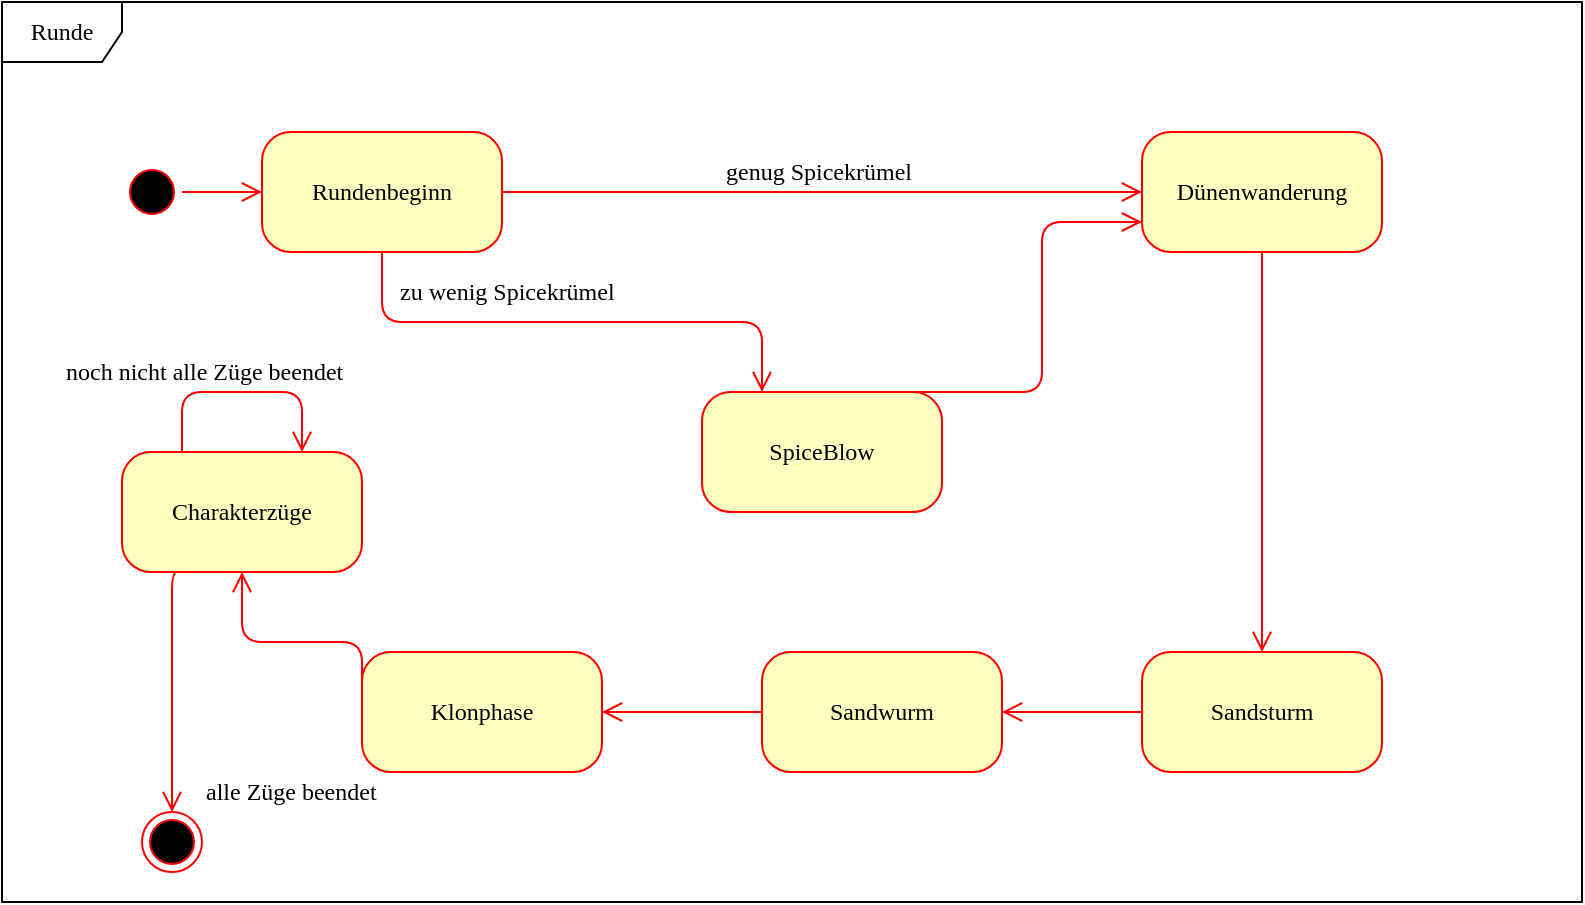 <mxfile version="16.2.2" type="device"><diagram name="Page-1" id="58cdce13-f638-feb5-8d6f-7d28b1aa9fa0"><mxGraphModel dx="1008" dy="574" grid="1" gridSize="10" guides="1" tooltips="1" connect="1" arrows="1" fold="1" page="1" pageScale="1" pageWidth="1100" pageHeight="850" background="none" math="0" shadow="0"><root><mxCell id="0"/><mxCell id="1" parent="0"/><mxCell id="2a3bc250acf0617d-8" value="Runde" style="shape=umlFrame;whiteSpace=wrap;html=1;rounded=1;shadow=0;comic=0;labelBackgroundColor=none;strokeWidth=1;fontFamily=Verdana;fontSize=12;align=center;" parent="1" vertex="1"><mxGeometry x="70" y="55" width="790" height="450" as="geometry"/></mxCell><mxCell id="382b91b5511bd0f7-1" value="" style="ellipse;html=1;shape=startState;fillColor=#000000;strokeColor=#ff0000;rounded=1;shadow=0;comic=0;labelBackgroundColor=none;fontFamily=Verdana;fontSize=12;fontColor=#000000;align=center;direction=south;" parent="1" vertex="1"><mxGeometry x="130" y="135" width="30" height="30" as="geometry"/></mxCell><mxCell id="382b91b5511bd0f7-5" value="SpiceBlow" style="rounded=1;whiteSpace=wrap;html=1;arcSize=24;fillColor=#ffffc0;strokeColor=#ff0000;shadow=0;comic=0;labelBackgroundColor=none;fontFamily=Verdana;fontSize=12;fontColor=#000000;align=center;" parent="1" vertex="1"><mxGeometry x="420" y="250" width="120" height="60" as="geometry"/></mxCell><mxCell id="382b91b5511bd0f7-6" value="Rundenbeginn" style="rounded=1;whiteSpace=wrap;html=1;arcSize=24;fillColor=#ffffc0;strokeColor=#ff0000;shadow=0;comic=0;labelBackgroundColor=none;fontFamily=Verdana;fontSize=12;fontColor=#000000;align=center;" parent="1" vertex="1"><mxGeometry x="200" y="120" width="120" height="60" as="geometry"/></mxCell><mxCell id="382b91b5511bd0f7-7" value="Sandsturm" style="rounded=1;whiteSpace=wrap;html=1;arcSize=24;fillColor=#ffffc0;strokeColor=#ff0000;shadow=0;comic=0;labelBackgroundColor=none;fontFamily=Verdana;fontSize=12;fontColor=#000000;align=center;" parent="1" vertex="1"><mxGeometry x="640" y="380" width="120" height="60" as="geometry"/></mxCell><mxCell id="3cde6dad864a17aa-13" value="noch nicht alle Züge beendet" style="edgeStyle=elbowEdgeStyle;html=1;exitX=0.25;exitY=0;labelBackgroundColor=none;endArrow=open;endSize=8;strokeColor=#ff0000;fontFamily=Verdana;fontSize=12;align=left;exitDx=0;exitDy=0;entryX=0.75;entryY=0;entryDx=0;entryDy=0;" parent="1" source="qO3ueZhDd7ao48pQWdWz-10" target="qO3ueZhDd7ao48pQWdWz-10" edge="1"><mxGeometry x="-0.333" y="71" relative="1" as="geometry"><mxPoint x="420" y="330" as="sourcePoint"/><mxPoint x="250" y="310" as="targetPoint"/><Array as="points"><mxPoint x="200" y="250"/><mxPoint x="270" y="270"/></Array><mxPoint x="-70" y="61" as="offset"/></mxGeometry></mxCell><mxCell id="382b91b5511bd0f7-10" value="Sandwurm" style="rounded=1;whiteSpace=wrap;html=1;arcSize=24;fillColor=#ffffc0;strokeColor=#ff0000;shadow=0;comic=0;labelBackgroundColor=none;fontFamily=Verdana;fontSize=12;fontColor=#000000;align=center;" parent="1" vertex="1"><mxGeometry x="450" y="380" width="120" height="60" as="geometry"/></mxCell><mxCell id="2a3bc250acf0617d-9" style="edgeStyle=orthogonalEdgeStyle;html=1;labelBackgroundColor=none;endArrow=open;endSize=8;strokeColor=#ff0000;fontFamily=Verdana;fontSize=12;align=left;" parent="1" source="382b91b5511bd0f7-1" target="382b91b5511bd0f7-6" edge="1"><mxGeometry relative="1" as="geometry"/></mxCell><mxCell id="2a3bc250acf0617d-12" value="zu wenig Spicekrümel" style="edgeStyle=orthogonalEdgeStyle;html=1;exitX=0.5;exitY=1;entryX=0.25;entryY=0;labelBackgroundColor=none;endArrow=open;endSize=8;strokeColor=#ff0000;fontFamily=Verdana;fontSize=12;align=left;entryDx=0;entryDy=0;exitDx=0;exitDy=0;" parent="1" source="382b91b5511bd0f7-6" target="382b91b5511bd0f7-5" edge="1"><mxGeometry x="-0.679" y="15" relative="1" as="geometry"><mxPoint as="offset"/></mxGeometry></mxCell><mxCell id="qO3ueZhDd7ao48pQWdWz-1" value="Dünenwanderung" style="rounded=1;whiteSpace=wrap;html=1;arcSize=24;fillColor=#ffffc0;strokeColor=#ff0000;shadow=0;comic=0;labelBackgroundColor=none;fontFamily=Verdana;fontSize=12;fontColor=#000000;align=center;" parent="1" vertex="1"><mxGeometry x="640" y="120" width="120" height="60" as="geometry"/></mxCell><mxCell id="qO3ueZhDd7ao48pQWdWz-2" value="genug Spicekrümel" style="edgeStyle=elbowEdgeStyle;html=1;exitX=1;exitY=0.5;labelBackgroundColor=none;endArrow=open;endSize=8;strokeColor=#ff0000;fontFamily=Verdana;fontSize=12;align=left;entryX=0;entryY=0.5;entryDx=0;entryDy=0;exitDx=0;exitDy=0;" parent="1" source="382b91b5511bd0f7-6" target="qO3ueZhDd7ao48pQWdWz-1" edge="1"><mxGeometry x="-0.316" y="10" relative="1" as="geometry"><mxPoint x="1080" y="130" as="sourcePoint"/><mxPoint x="910" y="110" as="targetPoint"/><mxPoint as="offset"/></mxGeometry></mxCell><mxCell id="qO3ueZhDd7ao48pQWdWz-5" style="edgeStyle=elbowEdgeStyle;html=1;labelBackgroundColor=none;endArrow=open;endSize=8;strokeColor=#ff0000;fontFamily=Verdana;fontSize=12;align=left;entryX=0;entryY=0.75;entryDx=0;entryDy=0;exitX=0.75;exitY=0;exitDx=0;exitDy=0;" parent="1" source="382b91b5511bd0f7-5" target="qO3ueZhDd7ao48pQWdWz-1" edge="1"><mxGeometry relative="1" as="geometry"><mxPoint x="510" y="210" as="sourcePoint"/><mxPoint x="640" y="165" as="targetPoint"/><Array as="points"><mxPoint x="590" y="210"/><mxPoint x="590" y="230"/><mxPoint x="590" y="230"/><mxPoint x="590" y="210"/><mxPoint x="510" y="220"/></Array></mxGeometry></mxCell><mxCell id="qO3ueZhDd7ao48pQWdWz-7" style="edgeStyle=elbowEdgeStyle;html=1;labelBackgroundColor=none;endArrow=open;endSize=8;strokeColor=#ff0000;fontFamily=Verdana;fontSize=12;align=left;entryX=0.5;entryY=0;entryDx=0;entryDy=0;exitX=0.5;exitY=1;exitDx=0;exitDy=0;" parent="1" source="qO3ueZhDd7ao48pQWdWz-1" target="382b91b5511bd0f7-7" edge="1"><mxGeometry relative="1" as="geometry"><mxPoint x="520" y="260" as="sourcePoint"/><mxPoint x="650" y="175" as="targetPoint"/><Array as="points"><mxPoint x="700" y="220"/><mxPoint x="600" y="240"/><mxPoint x="600" y="240"/><mxPoint x="600" y="220"/><mxPoint x="520" y="230"/></Array></mxGeometry></mxCell><mxCell id="qO3ueZhDd7ao48pQWdWz-9" value="Klonphase" style="rounded=1;whiteSpace=wrap;html=1;arcSize=24;fillColor=#ffffc0;strokeColor=#ff0000;shadow=0;comic=0;labelBackgroundColor=none;fontFamily=Verdana;fontSize=12;fontColor=#000000;align=center;" parent="1" vertex="1"><mxGeometry x="250" y="380" width="120" height="60" as="geometry"/></mxCell><mxCell id="qO3ueZhDd7ao48pQWdWz-10" value="Charakterzüge" style="rounded=1;whiteSpace=wrap;html=1;arcSize=24;fillColor=#ffffc0;strokeColor=#ff0000;shadow=0;comic=0;labelBackgroundColor=none;fontFamily=Verdana;fontSize=12;fontColor=#000000;align=center;" parent="1" vertex="1"><mxGeometry x="130" y="280" width="120" height="60" as="geometry"/></mxCell><mxCell id="qO3ueZhDd7ao48pQWdWz-11" style="edgeStyle=elbowEdgeStyle;html=1;exitX=0;exitY=0.5;labelBackgroundColor=none;endArrow=open;endSize=8;strokeColor=#ff0000;fontFamily=Verdana;fontSize=12;align=left;entryX=1;entryY=0.5;entryDx=0;entryDy=0;exitDx=0;exitDy=0;" parent="1" source="382b91b5511bd0f7-7" target="382b91b5511bd0f7-10" edge="1"><mxGeometry relative="1" as="geometry"><mxPoint x="1080" y="130" as="sourcePoint"/><mxPoint x="910" y="110" as="targetPoint"/></mxGeometry></mxCell><mxCell id="qO3ueZhDd7ao48pQWdWz-12" style="edgeStyle=elbowEdgeStyle;html=1;labelBackgroundColor=none;endArrow=open;endSize=8;strokeColor=#ff0000;fontFamily=Verdana;fontSize=12;align=left;entryX=1;entryY=0.5;entryDx=0;entryDy=0;exitX=0;exitY=0.5;exitDx=0;exitDy=0;" parent="1" source="382b91b5511bd0f7-10" target="qO3ueZhDd7ao48pQWdWz-9" edge="1"><mxGeometry relative="1" as="geometry"><mxPoint x="460" y="410" as="sourcePoint"/><mxPoint x="390" y="410" as="targetPoint"/></mxGeometry></mxCell><mxCell id="qO3ueZhDd7ao48pQWdWz-13" style="edgeStyle=elbowEdgeStyle;html=1;labelBackgroundColor=none;endArrow=open;endSize=8;strokeColor=#ff0000;fontFamily=Verdana;fontSize=12;align=left;entryX=0.5;entryY=1;entryDx=0;entryDy=0;exitX=0;exitY=0.5;exitDx=0;exitDy=0;" parent="1" source="qO3ueZhDd7ao48pQWdWz-9" target="qO3ueZhDd7ao48pQWdWz-10" edge="1"><mxGeometry relative="1" as="geometry"><mxPoint x="460" y="420" as="sourcePoint"/><mxPoint x="380" y="420" as="targetPoint"/></mxGeometry></mxCell><mxCell id="qO3ueZhDd7ao48pQWdWz-16" value="alle Züge beendet" style="edgeStyle=elbowEdgeStyle;html=1;exitX=0.25;exitY=1;labelBackgroundColor=none;endArrow=open;endSize=8;strokeColor=#ff0000;fontFamily=Verdana;fontSize=12;align=left;exitDx=0;exitDy=0;entryX=0.5;entryY=0;entryDx=0;entryDy=0;" parent="1" source="qO3ueZhDd7ao48pQWdWz-10" target="qO3ueZhDd7ao48pQWdWz-18" edge="1"><mxGeometry x="0.84" y="15" relative="1" as="geometry"><mxPoint x="450" y="340" as="sourcePoint"/><mxPoint x="160" y="450" as="targetPoint"/><Array as="points"><mxPoint x="155" y="420"/><mxPoint x="160" y="360"/></Array><mxPoint as="offset"/></mxGeometry></mxCell><mxCell id="qO3ueZhDd7ao48pQWdWz-18" value="" style="ellipse;html=1;shape=endState;fillColor=#000000;strokeColor=#ff0000;rounded=1;shadow=0;comic=0;labelBackgroundColor=none;fontFamily=Verdana;fontSize=12;fontColor=#000000;align=center;" parent="1" vertex="1"><mxGeometry x="140" y="460" width="30" height="30" as="geometry"/></mxCell></root></mxGraphModel></diagram></mxfile>